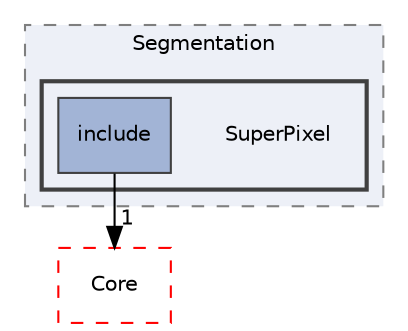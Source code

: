 digraph "SuperPixel"
{
 // LATEX_PDF_SIZE
  edge [fontname="Helvetica",fontsize="10",labelfontname="Helvetica",labelfontsize="10"];
  node [fontname="Helvetica",fontsize="10",shape=record];
  compound=true
  subgraph clusterdir_431b5b85ef2fd850d23fe72862364324 {
    graph [ bgcolor="#edf0f7", pencolor="grey50", style="filled,dashed,", label="Segmentation", fontname="Helvetica", fontsize="10", URL="dir_431b5b85ef2fd850d23fe72862364324.html"]
  subgraph clusterdir_68a16094ff467ee0378cdee2e9e5c31e {
    graph [ bgcolor="#edf0f7", pencolor="grey25", style="filled,bold,", label="", fontname="Helvetica", fontsize="10", URL="dir_68a16094ff467ee0378cdee2e9e5c31e.html"]
    dir_68a16094ff467ee0378cdee2e9e5c31e [shape=plaintext, label="SuperPixel"];
  dir_7800fb6751c1b701fde8b95c49c00a21 [shape=box, label="include", style="filled,", fillcolor="#a2b4d6", color="grey25", URL="dir_7800fb6751c1b701fde8b95c49c00a21.html"];
  }
  }
  dir_cac7f9cecb9aa42a0bd05452dddd8a21 [shape=box, label="Core", style="dashed,", fillcolor="#edf0f7", color="red", URL="dir_cac7f9cecb9aa42a0bd05452dddd8a21.html"];
  dir_7800fb6751c1b701fde8b95c49c00a21->dir_cac7f9cecb9aa42a0bd05452dddd8a21 [headlabel="1", labeldistance=1.5 headhref="dir_000172_000014.html"];
}
